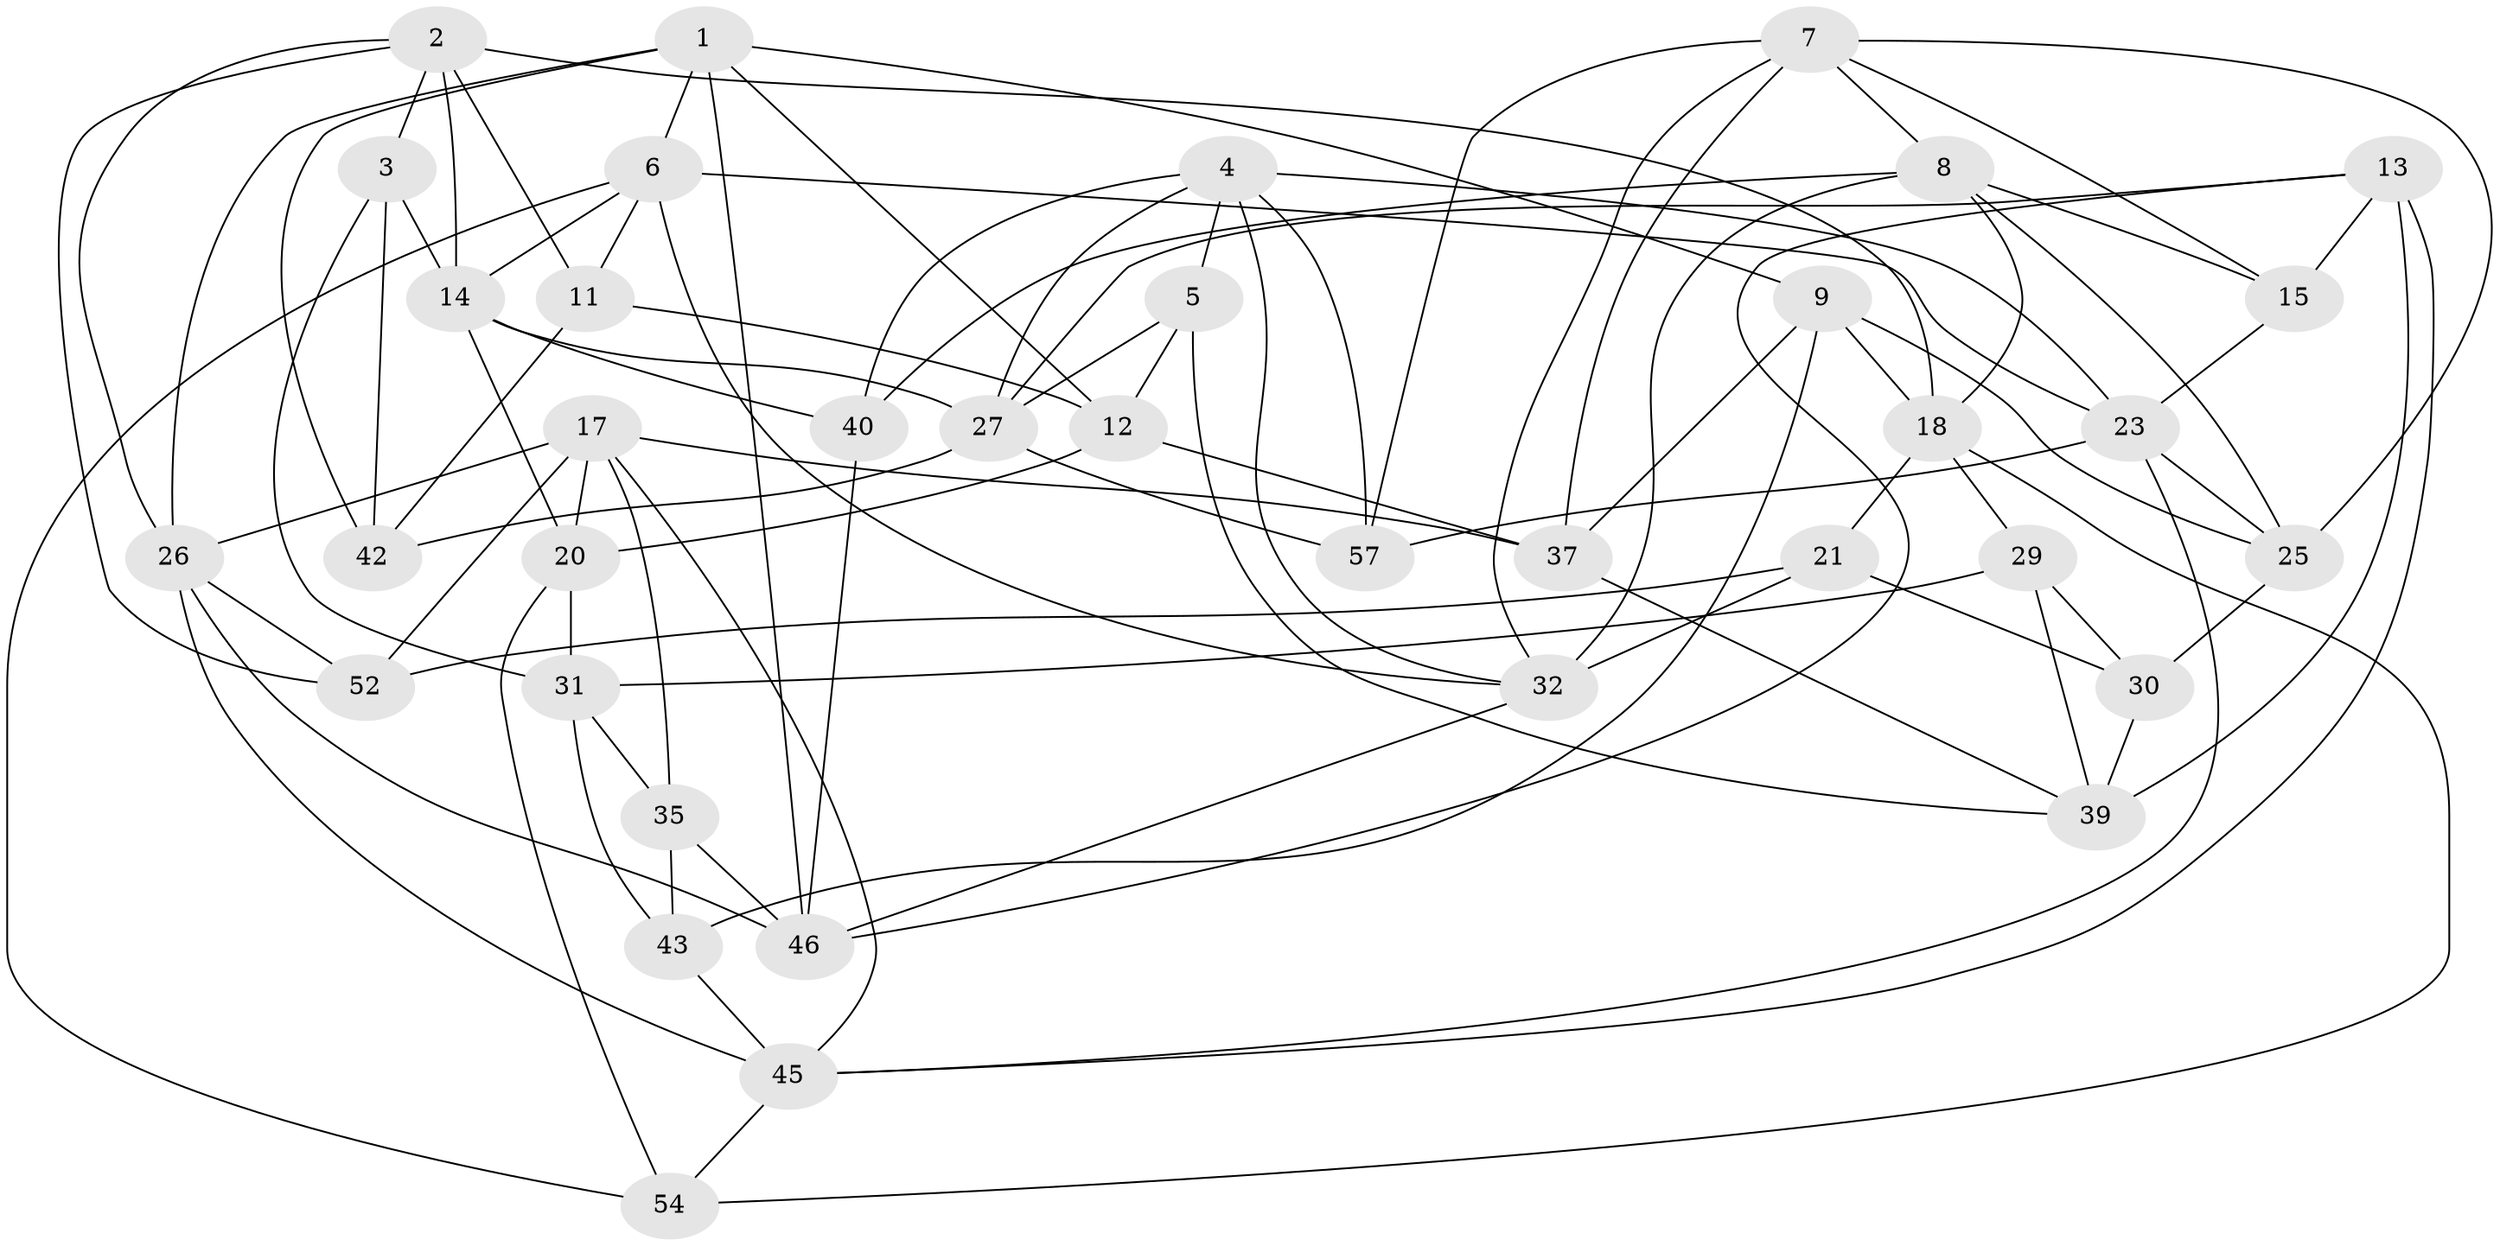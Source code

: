 // original degree distribution, {4: 1.0}
// Generated by graph-tools (version 1.1) at 2025/42/03/06/25 10:42:21]
// undirected, 37 vertices, 93 edges
graph export_dot {
graph [start="1"]
  node [color=gray90,style=filled];
  1 [super="+10"];
  2 [super="+34"];
  3;
  4 [super="+24"];
  5;
  6 [super="+56"];
  7 [super="+28"];
  8 [super="+55"];
  9 [super="+19"];
  11;
  12 [super="+33"];
  13 [super="+16"];
  14 [super="+44"];
  15;
  17 [super="+41"];
  18 [super="+22"];
  20 [super="+58"];
  21;
  23 [super="+36"];
  25 [super="+59"];
  26 [super="+48"];
  27 [super="+53"];
  29;
  30;
  31 [super="+49"];
  32 [super="+51"];
  35;
  37 [super="+38"];
  39 [super="+50"];
  40;
  42;
  43;
  45 [super="+47"];
  46 [super="+60"];
  52;
  54;
  57;
  1 -- 26;
  1 -- 42;
  1 -- 12;
  1 -- 6;
  1 -- 9;
  1 -- 46;
  2 -- 11;
  2 -- 3;
  2 -- 14;
  2 -- 18;
  2 -- 26;
  2 -- 52;
  3 -- 14;
  3 -- 42;
  3 -- 31;
  4 -- 57;
  4 -- 40;
  4 -- 27;
  4 -- 5;
  4 -- 23;
  4 -- 32;
  5 -- 12;
  5 -- 39;
  5 -- 27;
  6 -- 23;
  6 -- 14;
  6 -- 54;
  6 -- 11;
  6 -- 32;
  7 -- 8;
  7 -- 25;
  7 -- 15;
  7 -- 57;
  7 -- 32;
  7 -- 37;
  8 -- 32;
  8 -- 15;
  8 -- 40;
  8 -- 18;
  8 -- 25;
  9 -- 43;
  9 -- 25 [weight=2];
  9 -- 18;
  9 -- 37;
  11 -- 42;
  11 -- 12;
  12 -- 20;
  12 -- 37 [weight=2];
  13 -- 39 [weight=2];
  13 -- 45;
  13 -- 27;
  13 -- 15;
  13 -- 46;
  14 -- 40;
  14 -- 20;
  14 -- 27;
  15 -- 23;
  17 -- 37;
  17 -- 52;
  17 -- 35;
  17 -- 20;
  17 -- 45;
  17 -- 26;
  18 -- 29;
  18 -- 21;
  18 -- 54;
  20 -- 54;
  20 -- 31 [weight=2];
  21 -- 30;
  21 -- 32;
  21 -- 52;
  23 -- 45;
  23 -- 25;
  23 -- 57;
  25 -- 30;
  26 -- 52;
  26 -- 45;
  26 -- 46;
  27 -- 42;
  27 -- 57;
  29 -- 30;
  29 -- 39;
  29 -- 31;
  30 -- 39;
  31 -- 35;
  31 -- 43;
  32 -- 46;
  35 -- 46;
  35 -- 43;
  37 -- 39;
  40 -- 46;
  43 -- 45;
  45 -- 54;
}
